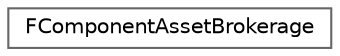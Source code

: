 digraph "Graphical Class Hierarchy"
{
 // INTERACTIVE_SVG=YES
 // LATEX_PDF_SIZE
  bgcolor="transparent";
  edge [fontname=Helvetica,fontsize=10,labelfontname=Helvetica,labelfontsize=10];
  node [fontname=Helvetica,fontsize=10,shape=box,height=0.2,width=0.4];
  rankdir="LR";
  Node0 [id="Node000000",label="FComponentAssetBrokerage",height=0.2,width=0.4,color="grey40", fillcolor="white", style="filled",URL="$d3/d45/classFComponentAssetBrokerage.html",tooltip="Utility class that associates assets with component classes."];
}
